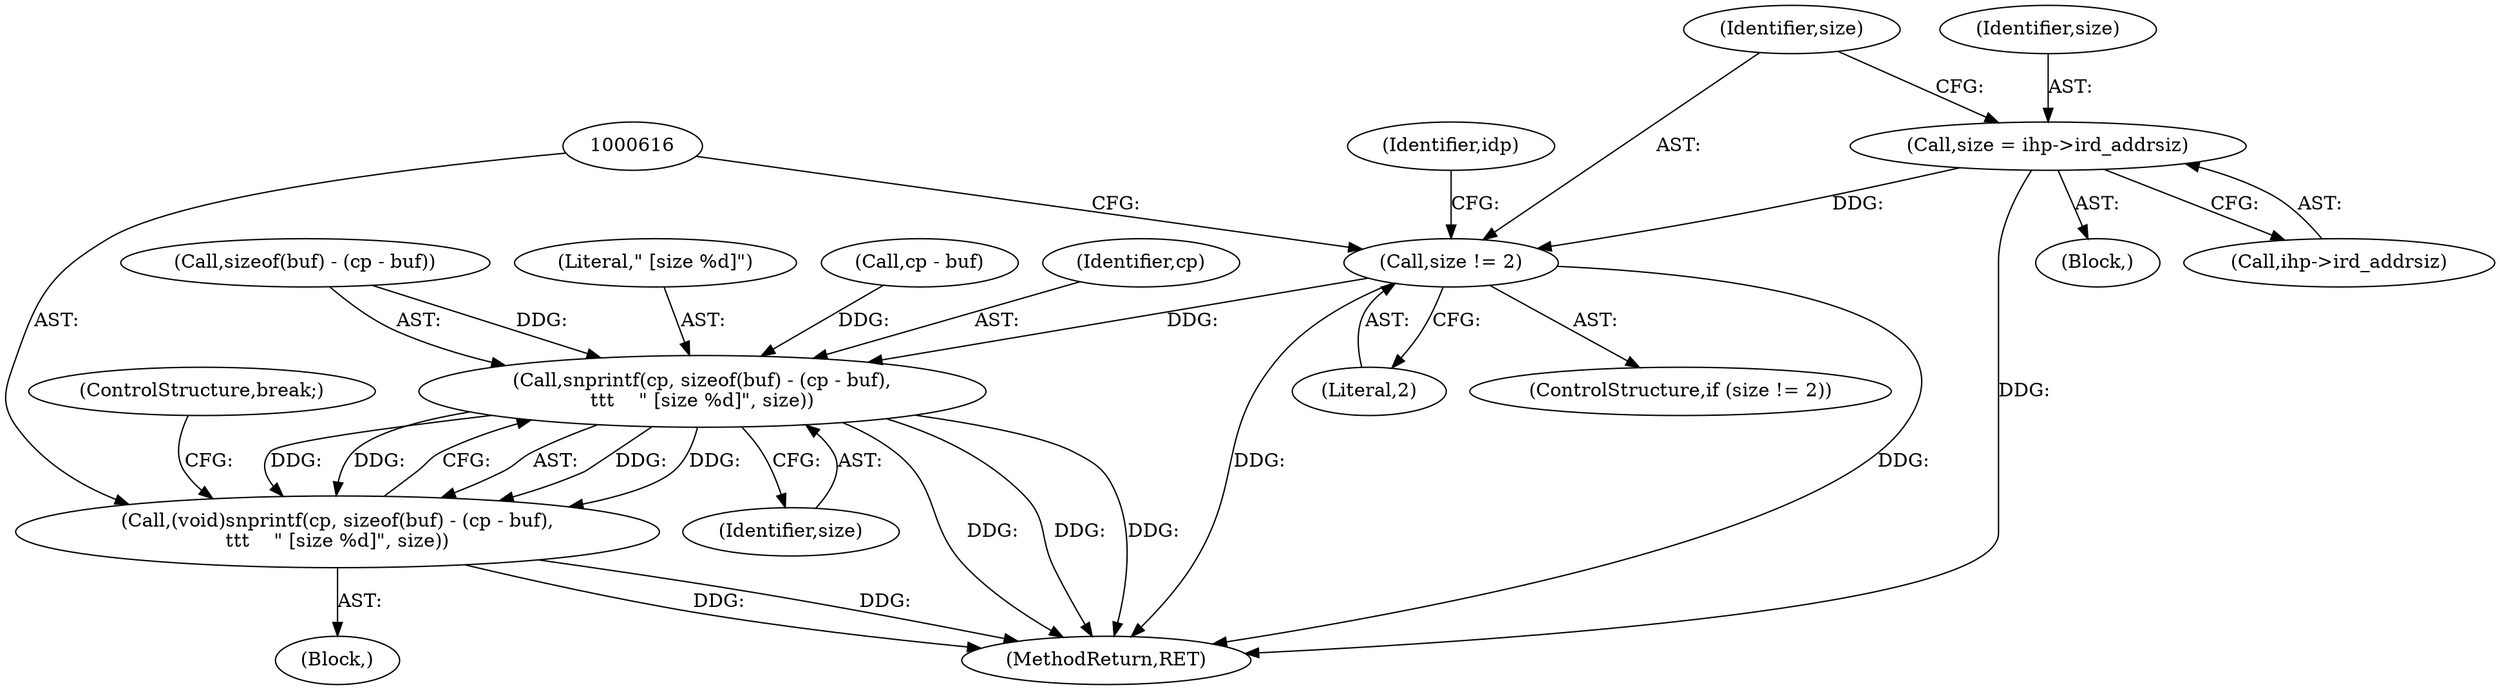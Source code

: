 digraph "0_tcpdump_8509ef02eceb2bbb479cea10fe4a7ec6395f1a8b@pointer" {
"1000605" [label="(Call,size = ihp->ird_addrsiz)"];
"1000611" [label="(Call,size != 2)"];
"1000617" [label="(Call,snprintf(cp, sizeof(buf) - (cp - buf),\n\t\t\t    \" [size %d]\", size))"];
"1000615" [label="(Call,(void)snprintf(cp, sizeof(buf) - (cp - buf),\n\t\t\t    \" [size %d]\", size))"];
"1000607" [label="(Call,ihp->ird_addrsiz)"];
"1001265" [label="(MethodReturn,RET)"];
"1000606" [label="(Identifier,size)"];
"1000622" [label="(Call,cp - buf)"];
"1000613" [label="(Literal,2)"];
"1000456" [label="(Block,)"];
"1000615" [label="(Call,(void)snprintf(cp, sizeof(buf) - (cp - buf),\n\t\t\t    \" [size %d]\", size))"];
"1000605" [label="(Call,size = ihp->ird_addrsiz)"];
"1000618" [label="(Identifier,cp)"];
"1000612" [label="(Identifier,size)"];
"1000629" [label="(Identifier,idp)"];
"1000619" [label="(Call,sizeof(buf) - (cp - buf))"];
"1000625" [label="(Literal,\" [size %d]\")"];
"1000614" [label="(Block,)"];
"1000626" [label="(Identifier,size)"];
"1000627" [label="(ControlStructure,break;)"];
"1000611" [label="(Call,size != 2)"];
"1000617" [label="(Call,snprintf(cp, sizeof(buf) - (cp - buf),\n\t\t\t    \" [size %d]\", size))"];
"1000610" [label="(ControlStructure,if (size != 2))"];
"1000605" -> "1000456"  [label="AST: "];
"1000605" -> "1000607"  [label="CFG: "];
"1000606" -> "1000605"  [label="AST: "];
"1000607" -> "1000605"  [label="AST: "];
"1000612" -> "1000605"  [label="CFG: "];
"1000605" -> "1001265"  [label="DDG: "];
"1000605" -> "1000611"  [label="DDG: "];
"1000611" -> "1000610"  [label="AST: "];
"1000611" -> "1000613"  [label="CFG: "];
"1000612" -> "1000611"  [label="AST: "];
"1000613" -> "1000611"  [label="AST: "];
"1000616" -> "1000611"  [label="CFG: "];
"1000629" -> "1000611"  [label="CFG: "];
"1000611" -> "1001265"  [label="DDG: "];
"1000611" -> "1001265"  [label="DDG: "];
"1000611" -> "1000617"  [label="DDG: "];
"1000617" -> "1000615"  [label="AST: "];
"1000617" -> "1000626"  [label="CFG: "];
"1000618" -> "1000617"  [label="AST: "];
"1000619" -> "1000617"  [label="AST: "];
"1000625" -> "1000617"  [label="AST: "];
"1000626" -> "1000617"  [label="AST: "];
"1000615" -> "1000617"  [label="CFG: "];
"1000617" -> "1001265"  [label="DDG: "];
"1000617" -> "1001265"  [label="DDG: "];
"1000617" -> "1001265"  [label="DDG: "];
"1000617" -> "1000615"  [label="DDG: "];
"1000617" -> "1000615"  [label="DDG: "];
"1000617" -> "1000615"  [label="DDG: "];
"1000617" -> "1000615"  [label="DDG: "];
"1000622" -> "1000617"  [label="DDG: "];
"1000619" -> "1000617"  [label="DDG: "];
"1000615" -> "1000614"  [label="AST: "];
"1000616" -> "1000615"  [label="AST: "];
"1000627" -> "1000615"  [label="CFG: "];
"1000615" -> "1001265"  [label="DDG: "];
"1000615" -> "1001265"  [label="DDG: "];
}

